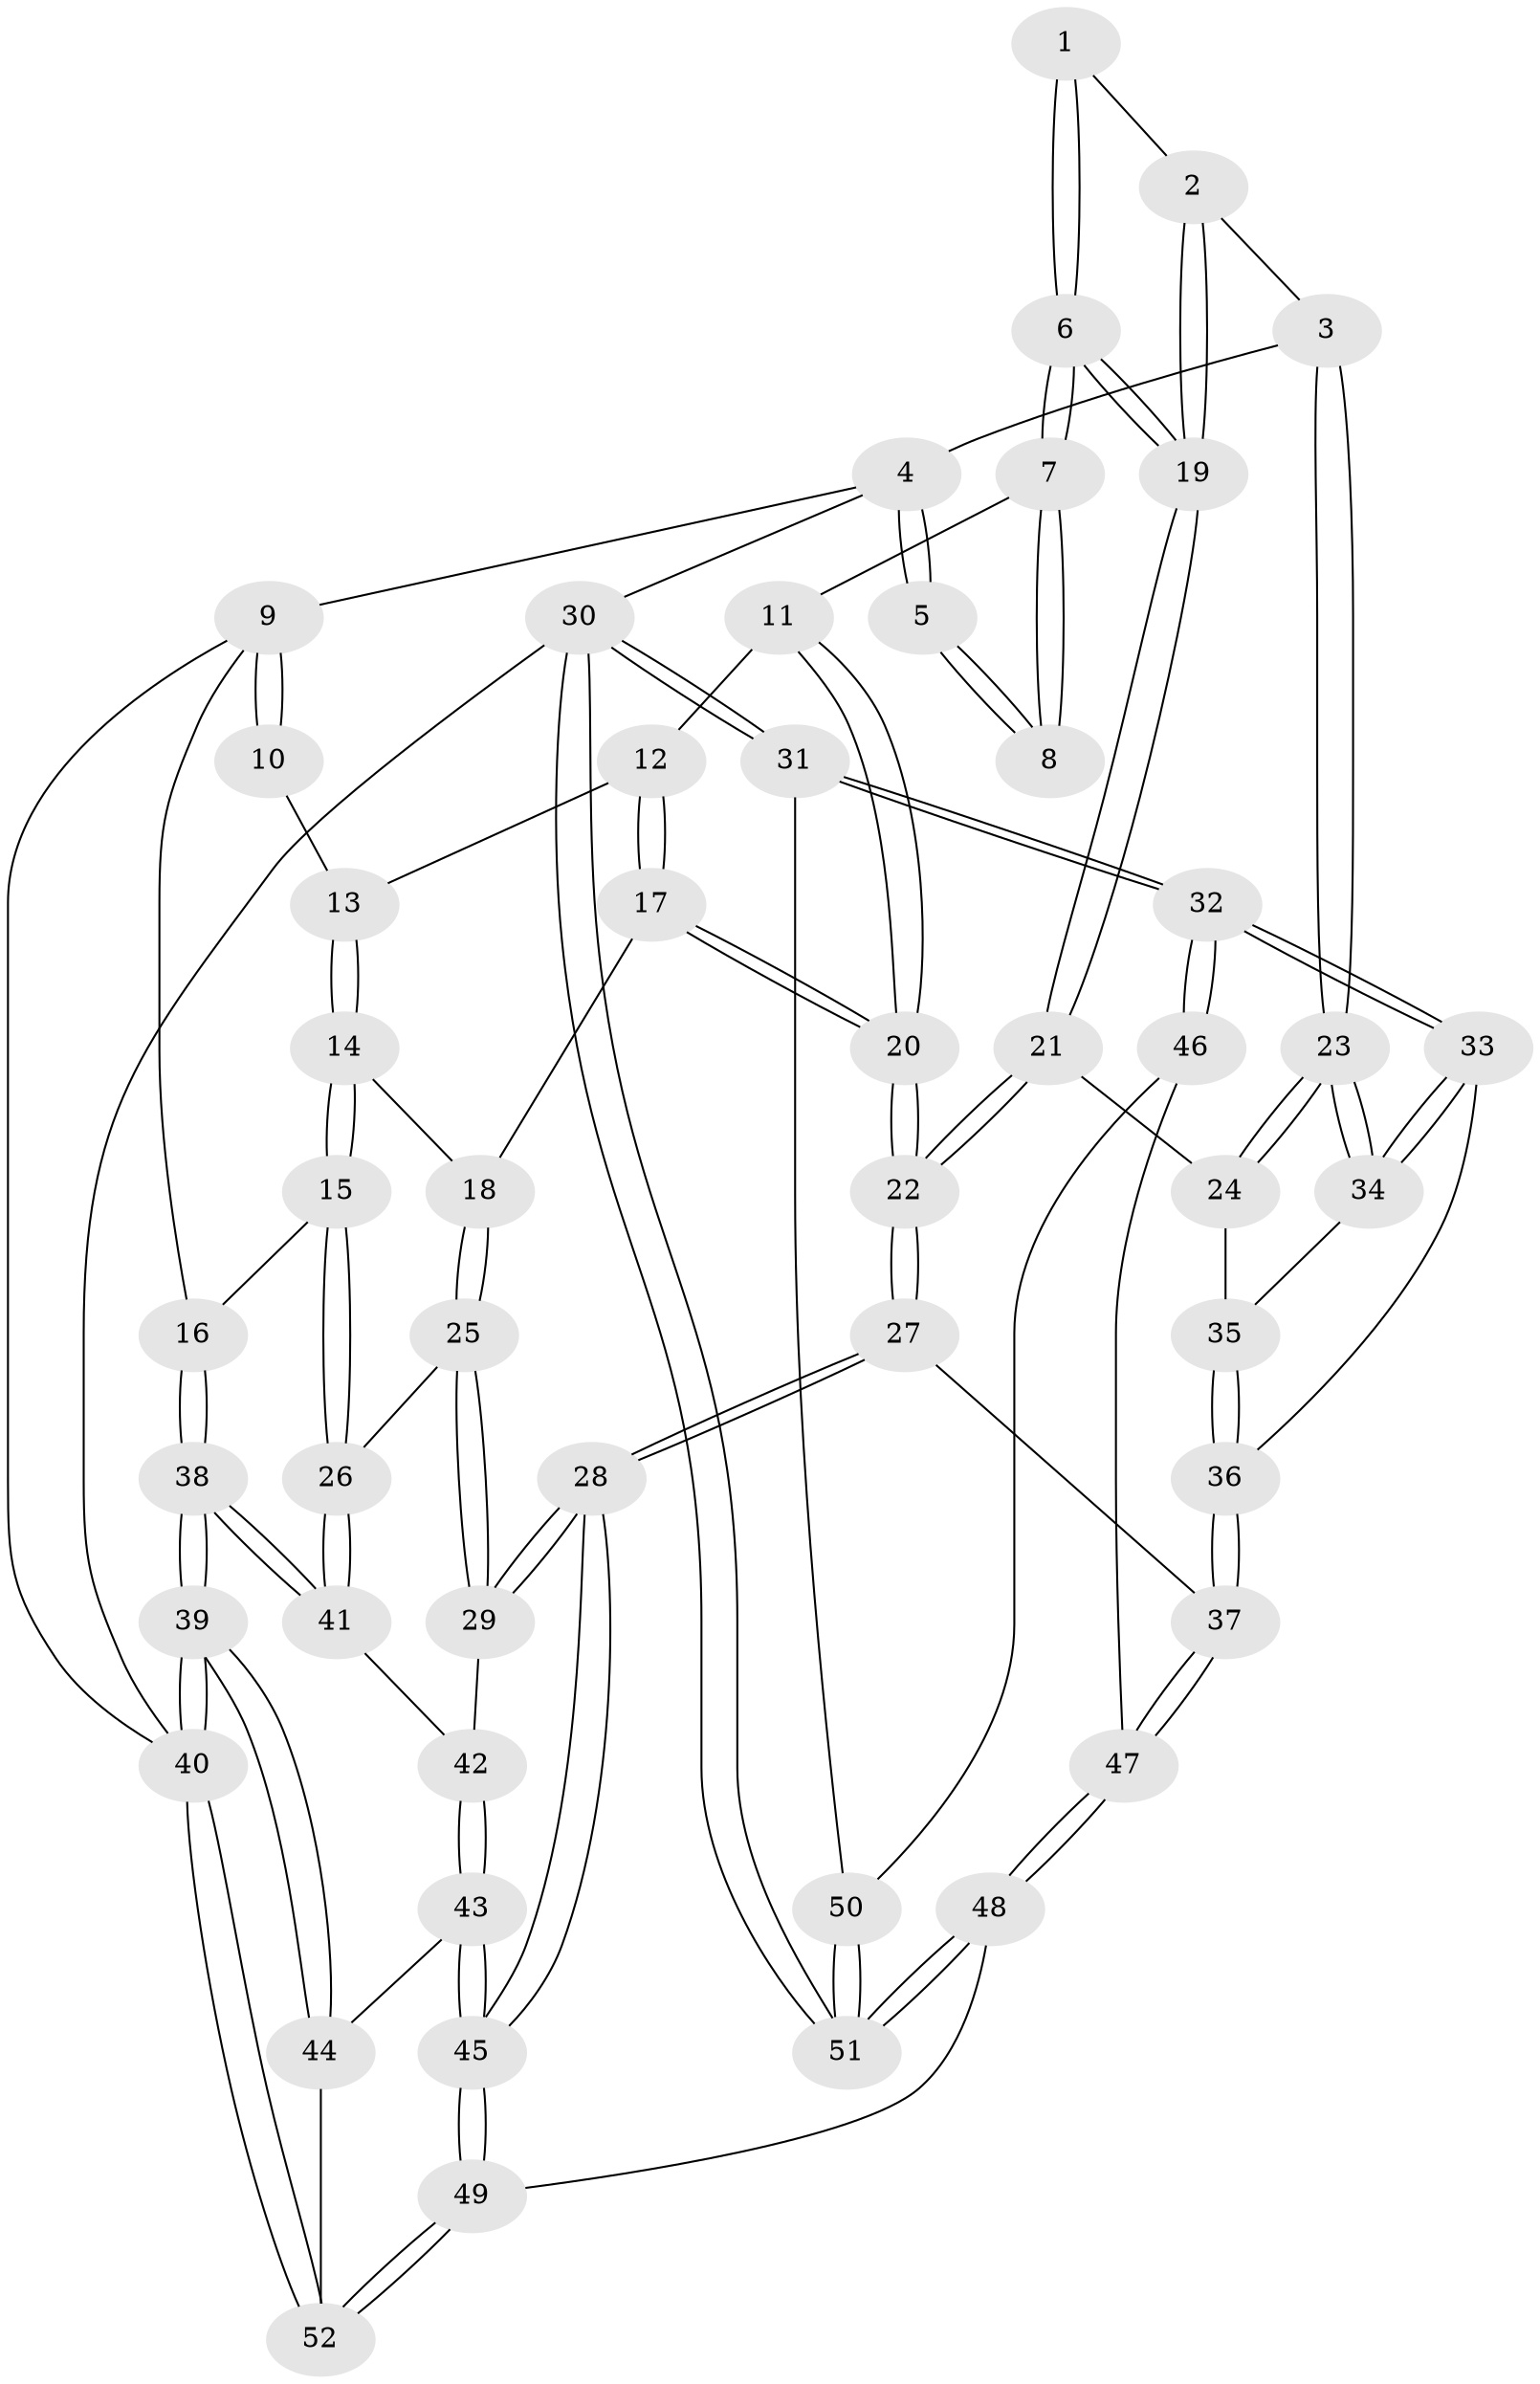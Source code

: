// coarse degree distribution, {3: 0.11538461538461539, 6: 0.23076923076923078, 8: 0.038461538461538464, 2: 0.038461538461538464, 4: 0.3076923076923077, 5: 0.2692307692307692}
// Generated by graph-tools (version 1.1) at 2025/21/03/04/25 18:21:40]
// undirected, 52 vertices, 127 edges
graph export_dot {
graph [start="1"]
  node [color=gray90,style=filled];
  1 [pos="+0.6958228013570384+0.07965631249381998"];
  2 [pos="+0.8230943381665549+0.14499001382769633"];
  3 [pos="+1+0"];
  4 [pos="+1+0"];
  5 [pos="+0.6667814005781285+0"];
  6 [pos="+0.6262033541645476+0.18400532098190345"];
  7 [pos="+0.47734756152760144+0.08558622351053159"];
  8 [pos="+0.46817997046371235+0"];
  9 [pos="+0+0"];
  10 [pos="+0.10753793831479239+0"];
  11 [pos="+0.4357299499731485+0.1507494427272427"];
  12 [pos="+0.34082516672099383+0.16586050917416484"];
  13 [pos="+0.2361595031994393+0.14221149555342497"];
  14 [pos="+0.18931090072805679+0.2403274540048341"];
  15 [pos="+0+0.21898693693776813"];
  16 [pos="+0+0.1847185412641819"];
  17 [pos="+0.2563223914372449+0.3224062371795207"];
  18 [pos="+0.25008317518847095+0.3232243721691173"];
  19 [pos="+0.6923414839058004+0.28402010638845215"];
  20 [pos="+0.4341696779058117+0.3449728826443904"];
  21 [pos="+0.6919556400439267+0.297766632156197"];
  22 [pos="+0.45332600170013954+0.3697031051421897"];
  23 [pos="+1+0.239994026262839"];
  24 [pos="+0.7032992908360511+0.314117658687509"];
  25 [pos="+0.1878458821362686+0.4325149191368238"];
  26 [pos="+0.18072601940393407+0.4317247609920082"];
  27 [pos="+0.44949204977051055+0.494517060401405"];
  28 [pos="+0.32770189572129427+0.6036569573335034"];
  29 [pos="+0.2107244945163705+0.47335056287086147"];
  30 [pos="+1+1"];
  31 [pos="+1+0.7009540084820389"];
  32 [pos="+1+0.5913318113951973"];
  33 [pos="+1+0.45246009415747795"];
  34 [pos="+1+0.3893868790894132"];
  35 [pos="+0.709931318183055+0.3309693942291444"];
  36 [pos="+0.7382580811904891+0.49234668856359715"];
  37 [pos="+0.6878498666835943+0.5900259973582525"];
  38 [pos="+0+0.49056915808322976"];
  39 [pos="+0+0.9536102848321258"];
  40 [pos="+0+1"];
  41 [pos="+0+0.5077720093495871"];
  42 [pos="+0.0877172324645744+0.5870016028378151"];
  43 [pos="+0.14445811153542618+0.6888293524373026"];
  44 [pos="+0.09906648628072358+0.7238260542460841"];
  45 [pos="+0.3143827362312339+0.6669232222233533"];
  46 [pos="+0.7599609689555732+0.660773304682729"];
  47 [pos="+0.6894672352963169+0.598626477508147"];
  48 [pos="+0.44020794172638533+0.910637246906636"];
  49 [pos="+0.4362773460959444+0.9103934021858309"];
  50 [pos="+0.7843219683961848+0.7225915692772485"];
  51 [pos="+0.891594117810374+1"];
  52 [pos="+0.2853006057559288+1"];
  1 -- 2;
  1 -- 6;
  1 -- 6;
  2 -- 3;
  2 -- 19;
  2 -- 19;
  3 -- 4;
  3 -- 23;
  3 -- 23;
  4 -- 5;
  4 -- 5;
  4 -- 9;
  4 -- 30;
  5 -- 8;
  5 -- 8;
  6 -- 7;
  6 -- 7;
  6 -- 19;
  6 -- 19;
  7 -- 8;
  7 -- 8;
  7 -- 11;
  9 -- 10;
  9 -- 10;
  9 -- 16;
  9 -- 40;
  10 -- 13;
  11 -- 12;
  11 -- 20;
  11 -- 20;
  12 -- 13;
  12 -- 17;
  12 -- 17;
  13 -- 14;
  13 -- 14;
  14 -- 15;
  14 -- 15;
  14 -- 18;
  15 -- 16;
  15 -- 26;
  15 -- 26;
  16 -- 38;
  16 -- 38;
  17 -- 18;
  17 -- 20;
  17 -- 20;
  18 -- 25;
  18 -- 25;
  19 -- 21;
  19 -- 21;
  20 -- 22;
  20 -- 22;
  21 -- 22;
  21 -- 22;
  21 -- 24;
  22 -- 27;
  22 -- 27;
  23 -- 24;
  23 -- 24;
  23 -- 34;
  23 -- 34;
  24 -- 35;
  25 -- 26;
  25 -- 29;
  25 -- 29;
  26 -- 41;
  26 -- 41;
  27 -- 28;
  27 -- 28;
  27 -- 37;
  28 -- 29;
  28 -- 29;
  28 -- 45;
  28 -- 45;
  29 -- 42;
  30 -- 31;
  30 -- 31;
  30 -- 51;
  30 -- 51;
  30 -- 40;
  31 -- 32;
  31 -- 32;
  31 -- 50;
  32 -- 33;
  32 -- 33;
  32 -- 46;
  32 -- 46;
  33 -- 34;
  33 -- 34;
  33 -- 36;
  34 -- 35;
  35 -- 36;
  35 -- 36;
  36 -- 37;
  36 -- 37;
  37 -- 47;
  37 -- 47;
  38 -- 39;
  38 -- 39;
  38 -- 41;
  38 -- 41;
  39 -- 40;
  39 -- 40;
  39 -- 44;
  39 -- 44;
  40 -- 52;
  40 -- 52;
  41 -- 42;
  42 -- 43;
  42 -- 43;
  43 -- 44;
  43 -- 45;
  43 -- 45;
  44 -- 52;
  45 -- 49;
  45 -- 49;
  46 -- 47;
  46 -- 50;
  47 -- 48;
  47 -- 48;
  48 -- 49;
  48 -- 51;
  48 -- 51;
  49 -- 52;
  49 -- 52;
  50 -- 51;
  50 -- 51;
}
